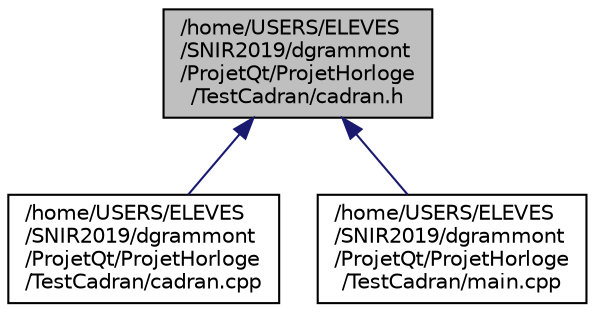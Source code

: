 digraph "/home/USERS/ELEVES/SNIR2019/dgrammont/ProjetQt/ProjetHorloge/TestCadran/cadran.h"
{
  edge [fontname="Helvetica",fontsize="10",labelfontname="Helvetica",labelfontsize="10"];
  node [fontname="Helvetica",fontsize="10",shape=record];
  Node5 [label="/home/USERS/ELEVES\l/SNIR2019/dgrammont\l/ProjetQt/ProjetHorloge\l/TestCadran/cadran.h",height=0.2,width=0.4,color="black", fillcolor="grey75", style="filled", fontcolor="black"];
  Node5 -> Node6 [dir="back",color="midnightblue",fontsize="10",style="solid",fontname="Helvetica"];
  Node6 [label="/home/USERS/ELEVES\l/SNIR2019/dgrammont\l/ProjetQt/ProjetHorloge\l/TestCadran/cadran.cpp",height=0.2,width=0.4,color="black", fillcolor="white", style="filled",URL="$cadran_8cpp.html"];
  Node5 -> Node7 [dir="back",color="midnightblue",fontsize="10",style="solid",fontname="Helvetica"];
  Node7 [label="/home/USERS/ELEVES\l/SNIR2019/dgrammont\l/ProjetQt/ProjetHorloge\l/TestCadran/main.cpp",height=0.2,width=0.4,color="black", fillcolor="white", style="filled",URL="$main_8cpp.html"];
}
